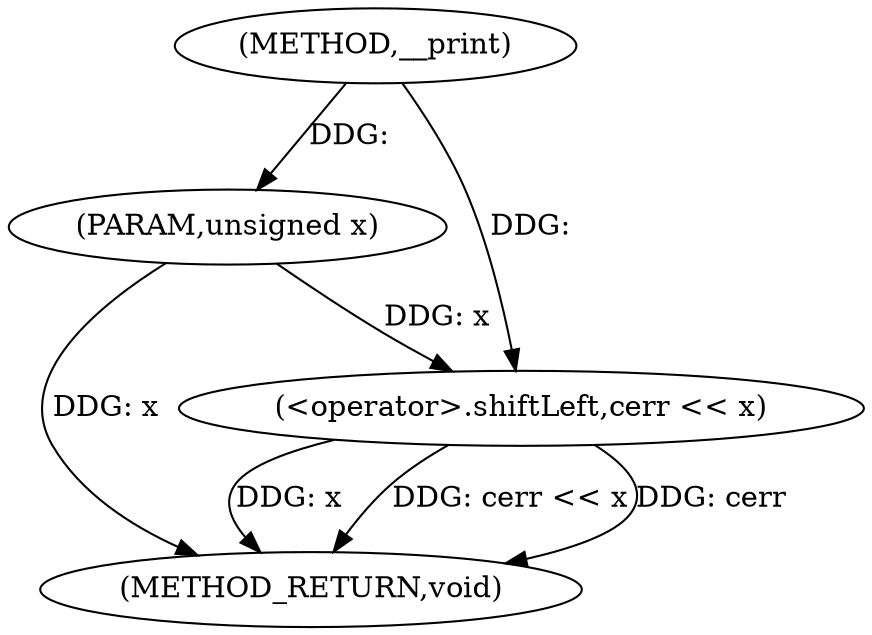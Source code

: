 digraph "__print" {  
"1000117" [label = "(METHOD,__print)" ]
"1000123" [label = "(METHOD_RETURN,void)" ]
"1000118" [label = "(PARAM,unsigned x)" ]
"1000120" [label = "(<operator>.shiftLeft,cerr << x)" ]
  "1000118" -> "1000123"  [ label = "DDG: x"] 
  "1000120" -> "1000123"  [ label = "DDG: x"] 
  "1000120" -> "1000123"  [ label = "DDG: cerr << x"] 
  "1000120" -> "1000123"  [ label = "DDG: cerr"] 
  "1000117" -> "1000118"  [ label = "DDG: "] 
  "1000117" -> "1000120"  [ label = "DDG: "] 
  "1000118" -> "1000120"  [ label = "DDG: x"] 
}
